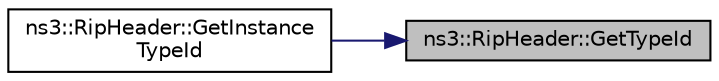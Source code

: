 digraph "ns3::RipHeader::GetTypeId"
{
 // LATEX_PDF_SIZE
  edge [fontname="Helvetica",fontsize="10",labelfontname="Helvetica",labelfontsize="10"];
  node [fontname="Helvetica",fontsize="10",shape=record];
  rankdir="RL";
  Node1 [label="ns3::RipHeader::GetTypeId",height=0.2,width=0.4,color="black", fillcolor="grey75", style="filled", fontcolor="black",tooltip="Get the type ID."];
  Node1 -> Node2 [dir="back",color="midnightblue",fontsize="10",style="solid",fontname="Helvetica"];
  Node2 [label="ns3::RipHeader::GetInstance\lTypeId",height=0.2,width=0.4,color="black", fillcolor="white", style="filled",URL="$classns3_1_1_rip_header.html#a4885568e2fc359d456f6a9555582e969",tooltip="Return the instance type identifier."];
}
